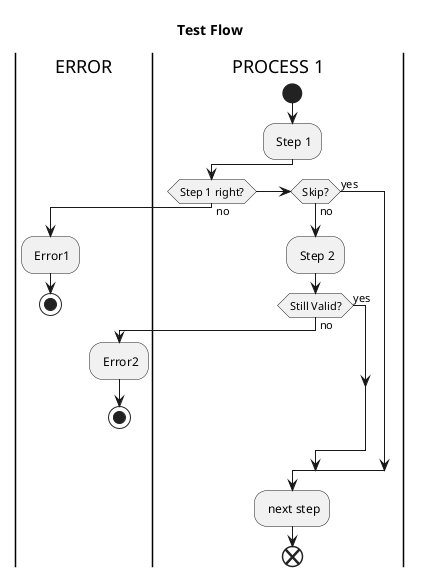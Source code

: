 {
  "sha1": "gs4pm1u7o7g726sze7dqbg75iu7k9g3",
  "insertion": {
    "when": "2024-06-01T09:03:08.274Z",
    "user": "plantuml@gmail.com"
  }
}
@startuml
Title Test Flow
|ERROR|
|PROCESS 1|
start
: Step 1;
if (Step 1 right?) then (no)
    |ERROR|
    : Error1;
    stop
elseif (Skip?) then (no)
        |PROCESS 1|
        : Step 2;
        if (Still Valid?) then (no)
            |ERROR|
            : Error2;
            stop
        else (yes)
        endif
        |PROCESS 1|
else (yes)
endif
|PROCESS 1|
: next step;
end
@enduml
